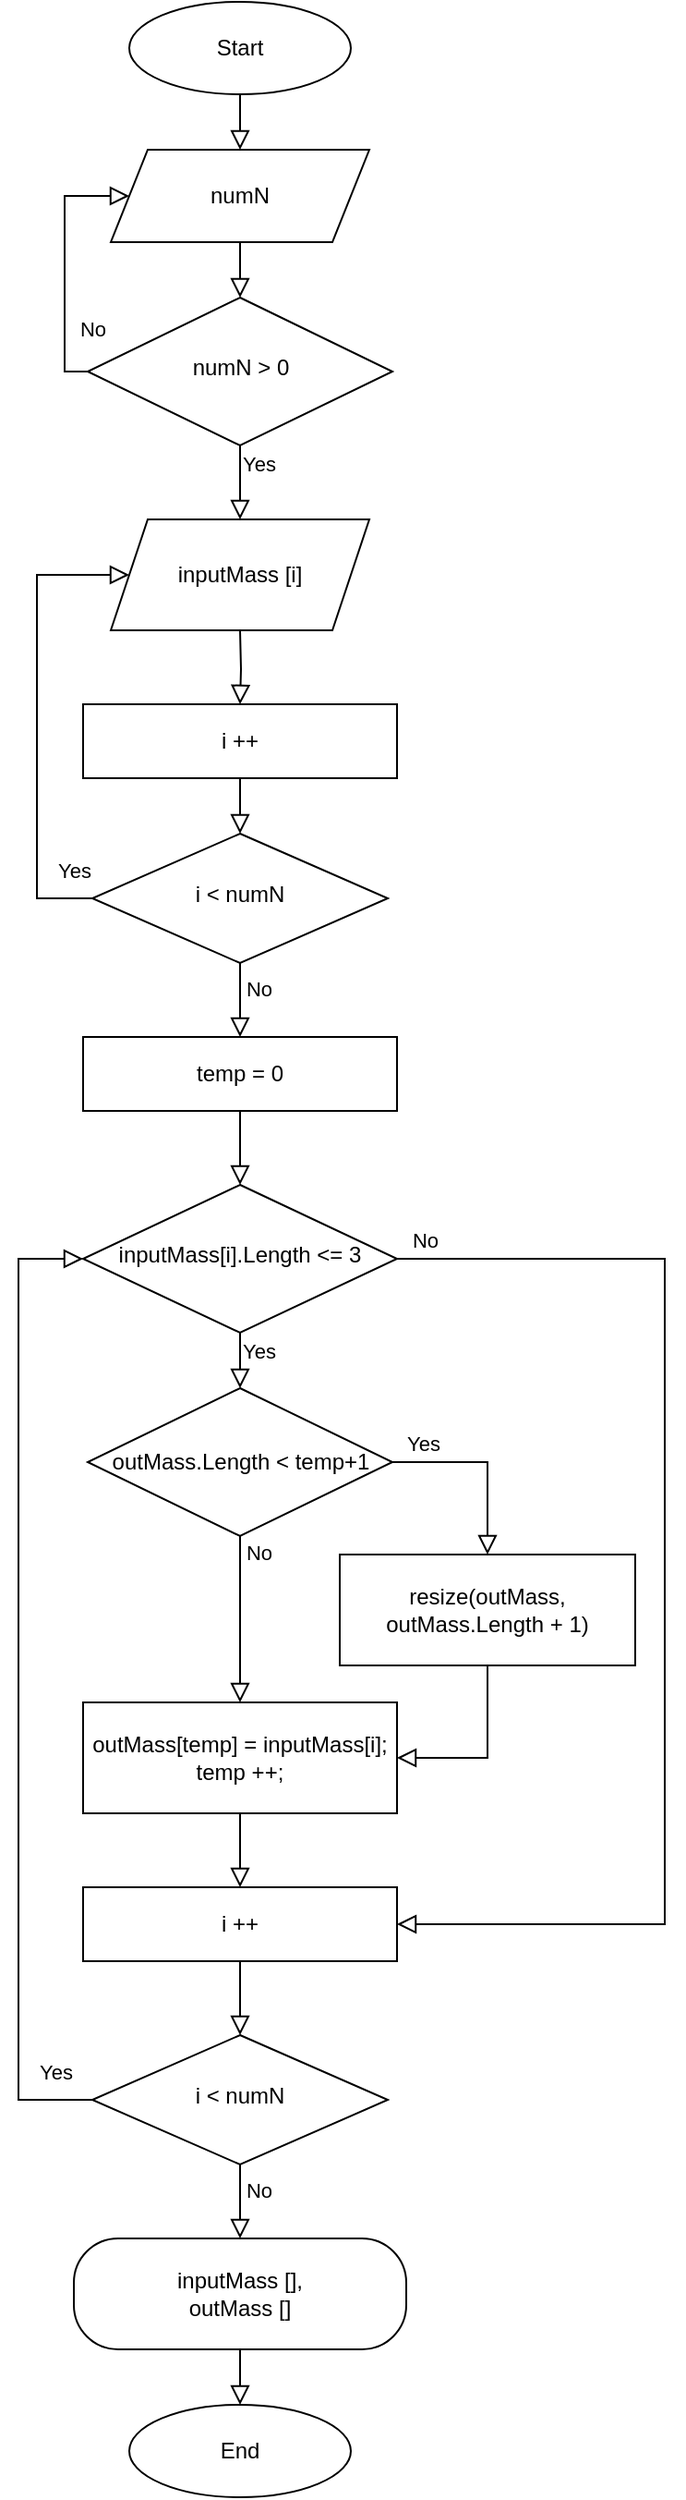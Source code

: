 <mxfile version="20.4.0" type="device"><diagram id="C5RBs43oDa-KdzZeNtuy" name="kontrol_1"><mxGraphModel dx="1374" dy="758" grid="1" gridSize="20" guides="1" tooltips="1" connect="1" arrows="1" fold="1" page="1" pageScale="1" pageWidth="827" pageHeight="1169" math="0" shadow="0"><root><mxCell id="WIyWlLk6GJQsqaUBKTNV-0"/><mxCell id="WIyWlLk6GJQsqaUBKTNV-1" parent="WIyWlLk6GJQsqaUBKTNV-0"/><mxCell id="WIyWlLk6GJQsqaUBKTNV-2" value="" style="rounded=0;html=1;jettySize=auto;orthogonalLoop=1;fontSize=11;endArrow=block;endFill=0;endSize=8;strokeWidth=1;shadow=0;labelBackgroundColor=none;edgeStyle=orthogonalEdgeStyle;exitX=0.5;exitY=1;exitDx=0;exitDy=0;" parent="WIyWlLk6GJQsqaUBKTNV-1" source="2HOtiBzE-2Zx3zluSjYU-1" target="WIyWlLk6GJQsqaUBKTNV-6" edge="1"><mxGeometry relative="1" as="geometry"/></mxCell><mxCell id="WIyWlLk6GJQsqaUBKTNV-4" value="Yes" style="rounded=0;html=1;jettySize=auto;orthogonalLoop=1;fontSize=11;endArrow=block;endFill=0;endSize=8;strokeWidth=1;shadow=0;labelBackgroundColor=none;edgeStyle=orthogonalEdgeStyle;exitX=0.5;exitY=1;exitDx=0;exitDy=0;entryX=0.5;entryY=0;entryDx=0;entryDy=0;" parent="WIyWlLk6GJQsqaUBKTNV-1" source="WIyWlLk6GJQsqaUBKTNV-6" target="2HOtiBzE-2Zx3zluSjYU-3" edge="1"><mxGeometry x="-0.5" y="10" relative="1" as="geometry"><mxPoint as="offset"/></mxGeometry></mxCell><mxCell id="WIyWlLk6GJQsqaUBKTNV-6" value="numN &amp;gt; 0" style="rhombus;whiteSpace=wrap;html=1;shadow=0;fontFamily=Helvetica;fontSize=12;align=center;strokeWidth=1;spacing=6;spacingTop=-4;" parent="WIyWlLk6GJQsqaUBKTNV-1" vertex="1"><mxGeometry x="117.5" y="200" width="165" height="80" as="geometry"/></mxCell><mxCell id="WIyWlLk6GJQsqaUBKTNV-8" value="No" style="rounded=0;html=1;jettySize=auto;orthogonalLoop=1;fontSize=11;endArrow=block;endFill=0;endSize=8;strokeWidth=1;shadow=0;labelBackgroundColor=none;edgeStyle=orthogonalEdgeStyle;exitX=0;exitY=0.5;exitDx=0;exitDy=0;entryX=0;entryY=0.5;entryDx=0;entryDy=0;" parent="WIyWlLk6GJQsqaUBKTNV-1" source="WIyWlLk6GJQsqaUBKTNV-6" target="2HOtiBzE-2Zx3zluSjYU-1" edge="1"><mxGeometry x="-0.5" y="-15" relative="1" as="geometry"><mxPoint as="offset"/><Array as="points"><mxPoint x="105" y="240"/><mxPoint x="105" y="145"/></Array></mxGeometry></mxCell><mxCell id="WIyWlLk6GJQsqaUBKTNV-9" value="" style="edgeStyle=orthogonalEdgeStyle;rounded=0;html=1;jettySize=auto;orthogonalLoop=1;fontSize=11;endArrow=block;endFill=0;endSize=8;strokeWidth=1;shadow=0;labelBackgroundColor=none;exitX=0.5;exitY=1;exitDx=0;exitDy=0;" parent="WIyWlLk6GJQsqaUBKTNV-1" source="2HOtiBzE-2Zx3zluSjYU-0" target="2HOtiBzE-2Zx3zluSjYU-1" edge="1"><mxGeometry y="10" relative="1" as="geometry"><mxPoint as="offset"/></mxGeometry></mxCell><mxCell id="WIyWlLk6GJQsqaUBKTNV-10" value="i &amp;lt; numN" style="rhombus;whiteSpace=wrap;html=1;shadow=0;fontFamily=Helvetica;fontSize=12;align=center;strokeWidth=1;spacing=6;spacingTop=-4;" parent="WIyWlLk6GJQsqaUBKTNV-1" vertex="1"><mxGeometry x="120" y="490" width="160" height="70" as="geometry"/></mxCell><mxCell id="WIyWlLk6GJQsqaUBKTNV-11" value="inputMass [], &lt;br&gt;outMass []" style="rounded=1;whiteSpace=wrap;html=1;fontSize=12;glass=0;strokeWidth=1;shadow=0;arcSize=40;" parent="WIyWlLk6GJQsqaUBKTNV-1" vertex="1"><mxGeometry x="110" y="1250" width="180" height="60" as="geometry"/></mxCell><mxCell id="2HOtiBzE-2Zx3zluSjYU-0" value="Start" style="ellipse;whiteSpace=wrap;html=1;" vertex="1" parent="WIyWlLk6GJQsqaUBKTNV-1"><mxGeometry x="140" y="40" width="120" height="50" as="geometry"/></mxCell><mxCell id="2HOtiBzE-2Zx3zluSjYU-1" value="numN" style="shape=parallelogram;perimeter=parallelogramPerimeter;whiteSpace=wrap;html=1;fixedSize=1;" vertex="1" parent="WIyWlLk6GJQsqaUBKTNV-1"><mxGeometry x="130" y="120" width="140" height="50" as="geometry"/></mxCell><mxCell id="2HOtiBzE-2Zx3zluSjYU-3" value="inputMass [i]" style="shape=parallelogram;perimeter=parallelogramPerimeter;whiteSpace=wrap;html=1;fixedSize=1;" vertex="1" parent="WIyWlLk6GJQsqaUBKTNV-1"><mxGeometry x="130" y="320" width="140" height="60" as="geometry"/></mxCell><mxCell id="2HOtiBzE-2Zx3zluSjYU-4" value="Yes" style="rounded=0;html=1;jettySize=auto;orthogonalLoop=1;fontSize=11;endArrow=block;endFill=0;endSize=8;strokeWidth=1;shadow=0;labelBackgroundColor=none;edgeStyle=orthogonalEdgeStyle;exitX=0;exitY=0.5;exitDx=0;exitDy=0;entryX=0;entryY=0.5;entryDx=0;entryDy=0;" edge="1" parent="WIyWlLk6GJQsqaUBKTNV-1" source="WIyWlLk6GJQsqaUBKTNV-10" target="2HOtiBzE-2Zx3zluSjYU-3"><mxGeometry x="-0.922" y="-15" relative="1" as="geometry"><mxPoint as="offset"/><mxPoint x="210" y="290" as="sourcePoint"/><mxPoint x="210" y="330" as="targetPoint"/><Array as="points"><mxPoint x="90" y="525"/><mxPoint x="90" y="350"/></Array></mxGeometry></mxCell><mxCell id="2HOtiBzE-2Zx3zluSjYU-5" value="" style="rounded=0;html=1;jettySize=auto;orthogonalLoop=1;fontSize=11;endArrow=block;endFill=0;endSize=8;strokeWidth=1;shadow=0;labelBackgroundColor=none;edgeStyle=orthogonalEdgeStyle;entryX=0.5;entryY=0;entryDx=0;entryDy=0;" edge="1" parent="WIyWlLk6GJQsqaUBKTNV-1" target="2HOtiBzE-2Zx3zluSjYU-20"><mxGeometry x="-0.5" y="10" relative="1" as="geometry"><mxPoint as="offset"/><mxPoint x="200" y="380" as="sourcePoint"/><mxPoint x="200" y="430" as="targetPoint"/></mxGeometry></mxCell><mxCell id="2HOtiBzE-2Zx3zluSjYU-6" value="No" style="rounded=0;html=1;jettySize=auto;orthogonalLoop=1;fontSize=11;endArrow=block;endFill=0;endSize=8;strokeWidth=1;shadow=0;labelBackgroundColor=none;edgeStyle=orthogonalEdgeStyle;exitX=0.5;exitY=1;exitDx=0;exitDy=0;entryX=0.5;entryY=0;entryDx=0;entryDy=0;" edge="1" parent="WIyWlLk6GJQsqaUBKTNV-1" source="WIyWlLk6GJQsqaUBKTNV-10" target="2HOtiBzE-2Zx3zluSjYU-10"><mxGeometry x="-0.333" y="10" relative="1" as="geometry"><mxPoint as="offset"/><mxPoint x="230" y="420" as="sourcePoint"/><mxPoint x="200" y="635" as="targetPoint"/></mxGeometry></mxCell><mxCell id="2HOtiBzE-2Zx3zluSjYU-7" value="inputMass[i].Length &amp;lt;= 3" style="rhombus;whiteSpace=wrap;html=1;shadow=0;fontFamily=Helvetica;fontSize=12;align=center;strokeWidth=1;spacing=6;spacingTop=-4;" vertex="1" parent="WIyWlLk6GJQsqaUBKTNV-1"><mxGeometry x="115" y="680" width="170" height="80" as="geometry"/></mxCell><mxCell id="2HOtiBzE-2Zx3zluSjYU-9" value="outMass[temp] = inputMass[i];&lt;br&gt;temp ++;" style="rounded=0;whiteSpace=wrap;html=1;" vertex="1" parent="WIyWlLk6GJQsqaUBKTNV-1"><mxGeometry x="115" y="960" width="170" height="60" as="geometry"/></mxCell><mxCell id="2HOtiBzE-2Zx3zluSjYU-10" value="temp = 0" style="rounded=0;whiteSpace=wrap;html=1;" vertex="1" parent="WIyWlLk6GJQsqaUBKTNV-1"><mxGeometry x="115" y="600" width="170" height="40" as="geometry"/></mxCell><mxCell id="2HOtiBzE-2Zx3zluSjYU-12" value="resize(outMass,&lt;br&gt;outMass.Length + 1)" style="rounded=0;whiteSpace=wrap;html=1;fillColor=#FFFFFF;" vertex="1" parent="WIyWlLk6GJQsqaUBKTNV-1"><mxGeometry x="254" y="880" width="160" height="60" as="geometry"/></mxCell><mxCell id="2HOtiBzE-2Zx3zluSjYU-13" value="Yes" style="rounded=0;html=1;jettySize=auto;orthogonalLoop=1;fontSize=11;endArrow=block;endFill=0;endSize=8;strokeWidth=1;shadow=0;labelBackgroundColor=none;edgeStyle=orthogonalEdgeStyle;exitX=1;exitY=0.5;exitDx=0;exitDy=0;entryX=0.5;entryY=0;entryDx=0;entryDy=0;" edge="1" parent="WIyWlLk6GJQsqaUBKTNV-1" source="2HOtiBzE-2Zx3zluSjYU-11" target="2HOtiBzE-2Zx3zluSjYU-12"><mxGeometry x="-0.684" y="10" relative="1" as="geometry"><mxPoint as="offset"/><mxPoint x="370" y="700" as="sourcePoint"/><mxPoint x="390" y="600" as="targetPoint"/><Array as="points"><mxPoint x="334" y="830"/></Array></mxGeometry></mxCell><mxCell id="2HOtiBzE-2Zx3zluSjYU-14" value="" style="rounded=0;html=1;jettySize=auto;orthogonalLoop=1;fontSize=11;endArrow=block;endFill=0;endSize=8;strokeWidth=1;shadow=0;labelBackgroundColor=none;edgeStyle=orthogonalEdgeStyle;exitX=0.5;exitY=1;exitDx=0;exitDy=0;entryX=1;entryY=0.5;entryDx=0;entryDy=0;" edge="1" parent="WIyWlLk6GJQsqaUBKTNV-1" source="2HOtiBzE-2Zx3zluSjYU-12" target="2HOtiBzE-2Zx3zluSjYU-9"><mxGeometry x="-0.628" y="10" relative="1" as="geometry"><mxPoint as="offset"/><mxPoint x="292.5" y="870" as="sourcePoint"/><mxPoint x="340" y="870" as="targetPoint"/><Array as="points"><mxPoint x="334" y="990"/></Array></mxGeometry></mxCell><mxCell id="2HOtiBzE-2Zx3zluSjYU-15" value="No" style="rounded=0;html=1;jettySize=auto;orthogonalLoop=1;fontSize=11;endArrow=block;endFill=0;endSize=8;strokeWidth=1;shadow=0;labelBackgroundColor=none;edgeStyle=orthogonalEdgeStyle;entryX=0.5;entryY=0;entryDx=0;entryDy=0;startArrow=none;" edge="1" parent="WIyWlLk6GJQsqaUBKTNV-1" source="2HOtiBzE-2Zx3zluSjYU-11" target="2HOtiBzE-2Zx3zluSjYU-9"><mxGeometry x="-0.8" y="10" relative="1" as="geometry"><mxPoint as="offset"/><mxPoint x="200" y="900" as="sourcePoint"/><mxPoint x="210" y="640" as="targetPoint"/></mxGeometry></mxCell><mxCell id="2HOtiBzE-2Zx3zluSjYU-16" value="" style="rounded=0;html=1;jettySize=auto;orthogonalLoop=1;fontSize=11;endArrow=block;endFill=0;endSize=8;strokeWidth=1;shadow=0;labelBackgroundColor=none;edgeStyle=orthogonalEdgeStyle;entryX=0.5;entryY=0;entryDx=0;entryDy=0;exitX=0.5;exitY=1;exitDx=0;exitDy=0;" edge="1" parent="WIyWlLk6GJQsqaUBKTNV-1" source="2HOtiBzE-2Zx3zluSjYU-10" target="2HOtiBzE-2Zx3zluSjYU-7"><mxGeometry x="-0.333" y="10" relative="1" as="geometry"><mxPoint as="offset"/><mxPoint x="200" y="690" as="sourcePoint"/><mxPoint x="220" y="650" as="targetPoint"/></mxGeometry></mxCell><mxCell id="2HOtiBzE-2Zx3zluSjYU-17" value="Yes" style="rounded=0;html=1;jettySize=auto;orthogonalLoop=1;fontSize=11;endArrow=block;endFill=0;endSize=8;strokeWidth=1;shadow=0;labelBackgroundColor=none;edgeStyle=orthogonalEdgeStyle;entryX=0.5;entryY=0;entryDx=0;entryDy=0;exitX=0.5;exitY=1;exitDx=0;exitDy=0;" edge="1" parent="WIyWlLk6GJQsqaUBKTNV-1" source="2HOtiBzE-2Zx3zluSjYU-7" target="2HOtiBzE-2Zx3zluSjYU-11"><mxGeometry x="-0.333" y="10" relative="1" as="geometry"><mxPoint as="offset"/><mxPoint x="200" y="800" as="sourcePoint"/><mxPoint x="210" y="730" as="targetPoint"/></mxGeometry></mxCell><mxCell id="2HOtiBzE-2Zx3zluSjYU-11" value="outMass.Length &amp;lt; temp+1" style="rhombus;whiteSpace=wrap;html=1;" vertex="1" parent="WIyWlLk6GJQsqaUBKTNV-1"><mxGeometry x="117.5" y="790" width="165" height="80" as="geometry"/></mxCell><mxCell id="2HOtiBzE-2Zx3zluSjYU-20" value="i ++" style="rounded=0;whiteSpace=wrap;html=1;" vertex="1" parent="WIyWlLk6GJQsqaUBKTNV-1"><mxGeometry x="115" y="420" width="170" height="40" as="geometry"/></mxCell><mxCell id="2HOtiBzE-2Zx3zluSjYU-21" value="" style="rounded=0;html=1;jettySize=auto;orthogonalLoop=1;fontSize=11;endArrow=block;endFill=0;endSize=8;strokeWidth=1;shadow=0;labelBackgroundColor=none;edgeStyle=orthogonalEdgeStyle;entryX=0.5;entryY=0;entryDx=0;entryDy=0;exitX=0.5;exitY=1;exitDx=0;exitDy=0;" edge="1" parent="WIyWlLk6GJQsqaUBKTNV-1" source="2HOtiBzE-2Zx3zluSjYU-20" target="WIyWlLk6GJQsqaUBKTNV-10"><mxGeometry x="-0.5" y="10" relative="1" as="geometry"><mxPoint as="offset"/><mxPoint x="200" y="470" as="sourcePoint"/><mxPoint x="210" y="430" as="targetPoint"/></mxGeometry></mxCell><mxCell id="2HOtiBzE-2Zx3zluSjYU-22" value="i ++" style="rounded=0;whiteSpace=wrap;html=1;" vertex="1" parent="WIyWlLk6GJQsqaUBKTNV-1"><mxGeometry x="115" y="1060" width="170" height="40" as="geometry"/></mxCell><mxCell id="2HOtiBzE-2Zx3zluSjYU-23" value="i &amp;lt; numN" style="rhombus;whiteSpace=wrap;html=1;shadow=0;fontFamily=Helvetica;fontSize=12;align=center;strokeWidth=1;spacing=6;spacingTop=-4;" vertex="1" parent="WIyWlLk6GJQsqaUBKTNV-1"><mxGeometry x="120" y="1140" width="160" height="70" as="geometry"/></mxCell><mxCell id="2HOtiBzE-2Zx3zluSjYU-24" value="Yes" style="rounded=0;html=1;jettySize=auto;orthogonalLoop=1;fontSize=11;endArrow=block;endFill=0;endSize=8;strokeWidth=1;shadow=0;labelBackgroundColor=none;edgeStyle=orthogonalEdgeStyle;exitX=0;exitY=0.5;exitDx=0;exitDy=0;entryX=0;entryY=0.5;entryDx=0;entryDy=0;" edge="1" parent="WIyWlLk6GJQsqaUBKTNV-1" source="2HOtiBzE-2Zx3zluSjYU-23" target="2HOtiBzE-2Zx3zluSjYU-7"><mxGeometry x="-0.922" y="-15" relative="1" as="geometry"><mxPoint as="offset"/><mxPoint x="210" y="860" as="sourcePoint"/><mxPoint x="140" y="920" as="targetPoint"/><Array as="points"><mxPoint x="80" y="1175"/><mxPoint x="80" y="720"/></Array></mxGeometry></mxCell><mxCell id="2HOtiBzE-2Zx3zluSjYU-25" value="No" style="rounded=0;html=1;jettySize=auto;orthogonalLoop=1;fontSize=11;endArrow=block;endFill=0;endSize=8;strokeWidth=1;shadow=0;labelBackgroundColor=none;edgeStyle=orthogonalEdgeStyle;exitX=0.5;exitY=1;exitDx=0;exitDy=0;entryX=0.5;entryY=0;entryDx=0;entryDy=0;" edge="1" parent="WIyWlLk6GJQsqaUBKTNV-1" source="2HOtiBzE-2Zx3zluSjYU-23" target="WIyWlLk6GJQsqaUBKTNV-11"><mxGeometry x="-0.333" y="10" relative="1" as="geometry"><mxPoint as="offset"/><mxPoint x="230" y="1170" as="sourcePoint"/><mxPoint x="200" y="1250" as="targetPoint"/></mxGeometry></mxCell><mxCell id="2HOtiBzE-2Zx3zluSjYU-26" value="" style="rounded=0;html=1;jettySize=auto;orthogonalLoop=1;fontSize=11;endArrow=block;endFill=0;endSize=8;strokeWidth=1;shadow=0;labelBackgroundColor=none;edgeStyle=orthogonalEdgeStyle;entryX=0.5;entryY=0;entryDx=0;entryDy=0;exitX=0.5;exitY=1;exitDx=0;exitDy=0;" edge="1" parent="WIyWlLk6GJQsqaUBKTNV-1" source="2HOtiBzE-2Zx3zluSjYU-22" target="2HOtiBzE-2Zx3zluSjYU-23"><mxGeometry x="-0.628" y="10" relative="1" as="geometry"><mxPoint as="offset"/><mxPoint x="200" y="1180" as="sourcePoint"/><mxPoint x="295" y="1000" as="targetPoint"/><Array as="points"/></mxGeometry></mxCell><mxCell id="2HOtiBzE-2Zx3zluSjYU-27" value="No" style="rounded=0;html=1;jettySize=auto;orthogonalLoop=1;fontSize=11;endArrow=block;endFill=0;endSize=8;strokeWidth=1;shadow=0;labelBackgroundColor=none;edgeStyle=orthogonalEdgeStyle;entryX=1;entryY=0.5;entryDx=0;entryDy=0;startArrow=none;exitX=1;exitY=0.5;exitDx=0;exitDy=0;" edge="1" parent="WIyWlLk6GJQsqaUBKTNV-1" source="2HOtiBzE-2Zx3zluSjYU-7" target="2HOtiBzE-2Zx3zluSjYU-22"><mxGeometry x="-0.954" y="10" relative="1" as="geometry"><mxPoint as="offset"/><mxPoint x="210" y="880" as="sourcePoint"/><mxPoint x="210" y="970" as="targetPoint"/><Array as="points"><mxPoint x="430" y="720"/><mxPoint x="430" y="1080"/></Array></mxGeometry></mxCell><mxCell id="2HOtiBzE-2Zx3zluSjYU-28" value="" style="rounded=0;html=1;jettySize=auto;orthogonalLoop=1;fontSize=11;endArrow=block;endFill=0;endSize=8;strokeWidth=1;shadow=0;labelBackgroundColor=none;edgeStyle=orthogonalEdgeStyle;exitX=0.5;exitY=1;exitDx=0;exitDy=0;" edge="1" parent="WIyWlLk6GJQsqaUBKTNV-1" source="2HOtiBzE-2Zx3zluSjYU-9"><mxGeometry x="-0.628" y="10" relative="1" as="geometry"><mxPoint as="offset"/><mxPoint x="210" y="1110" as="sourcePoint"/><mxPoint x="200" y="1060" as="targetPoint"/><Array as="points"/></mxGeometry></mxCell><mxCell id="2HOtiBzE-2Zx3zluSjYU-33" value="End" style="ellipse;whiteSpace=wrap;html=1;fillColor=#FFFFFF;" vertex="1" parent="WIyWlLk6GJQsqaUBKTNV-1"><mxGeometry x="140" y="1340" width="120" height="50" as="geometry"/></mxCell><mxCell id="2HOtiBzE-2Zx3zluSjYU-34" value="" style="rounded=0;html=1;jettySize=auto;orthogonalLoop=1;fontSize=11;endArrow=block;endFill=0;endSize=8;strokeWidth=1;shadow=0;labelBackgroundColor=none;edgeStyle=orthogonalEdgeStyle;entryX=0.5;entryY=0;entryDx=0;entryDy=0;exitX=0.5;exitY=1;exitDx=0;exitDy=0;" edge="1" parent="WIyWlLk6GJQsqaUBKTNV-1" source="WIyWlLk6GJQsqaUBKTNV-11" target="2HOtiBzE-2Zx3zluSjYU-33"><mxGeometry x="-0.628" y="10" relative="1" as="geometry"><mxPoint as="offset"/><mxPoint x="210" y="1110" as="sourcePoint"/><mxPoint x="210" y="1150" as="targetPoint"/><Array as="points"><mxPoint x="200" y="1340"/></Array></mxGeometry></mxCell></root></mxGraphModel></diagram></mxfile>